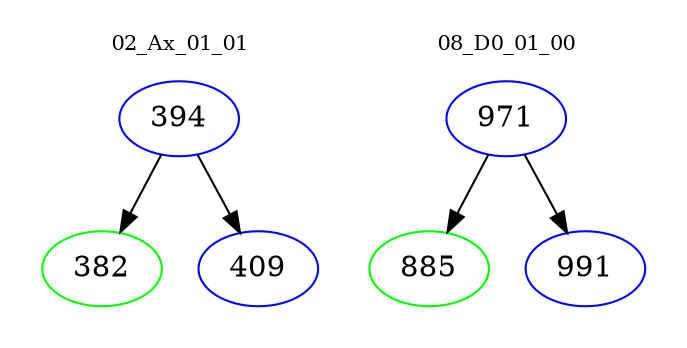 digraph{
subgraph cluster_0 {
color = white
label = "02_Ax_01_01";
fontsize=10;
T0_394 [label="394", color="blue"]
T0_394 -> T0_382 [color="black"]
T0_382 [label="382", color="green"]
T0_394 -> T0_409 [color="black"]
T0_409 [label="409", color="blue"]
}
subgraph cluster_1 {
color = white
label = "08_D0_01_00";
fontsize=10;
T1_971 [label="971", color="blue"]
T1_971 -> T1_885 [color="black"]
T1_885 [label="885", color="green"]
T1_971 -> T1_991 [color="black"]
T1_991 [label="991", color="blue"]
}
}
